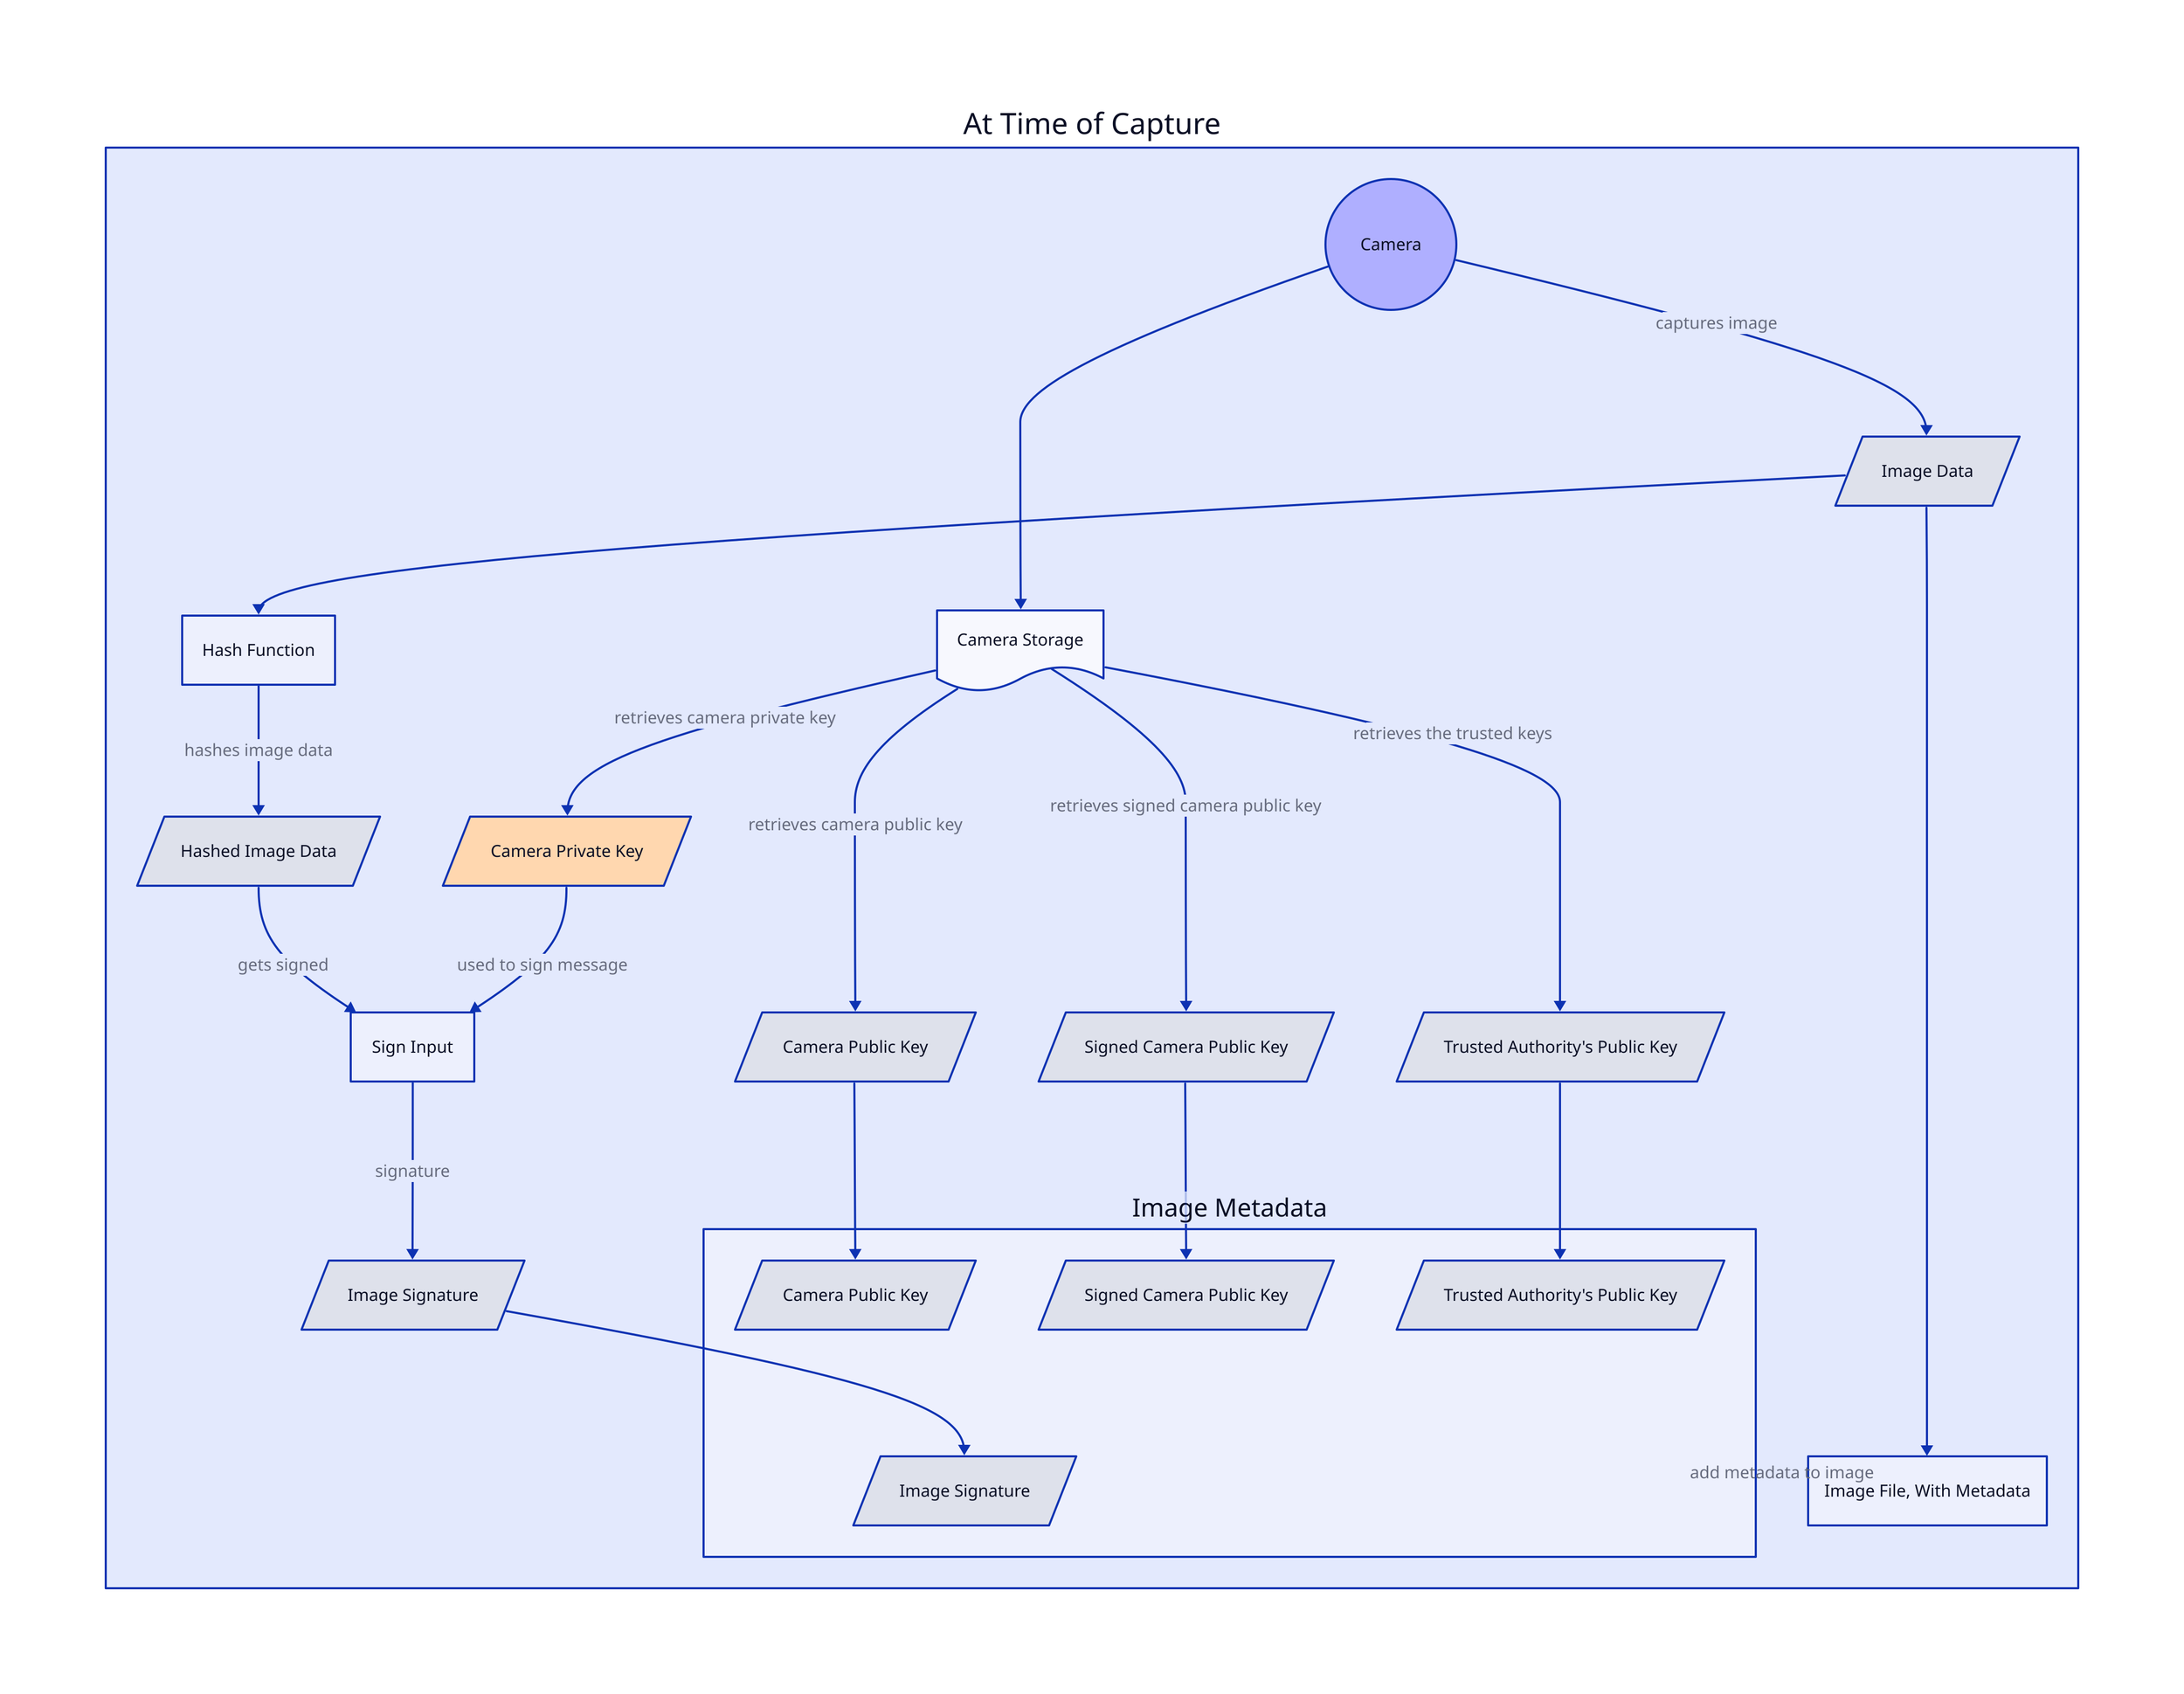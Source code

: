at_capture: At Time of Capture {
    camera: Camera
    camera.shape: circle
    camera.style.fill: "#afafff"

    camera -> camera_storage

    camera_storage: Camera Storage
    camera_storage.shape: document

    camera_pubkey: Camera Public Key
    camera_privkey: Camera Private Key
    signed_camera_pubkey: Signed Camera Public Key
    trusted_keys: Trusted Authority's Public Key

    camera_pubkey.shape: parallelogram
    camera_privkey.shape: parallelogram
    signed_camera_pubkey.shape: parallelogram
    trusted_keys.shape: parallelogram

    camera_privkey.style.fill: "#FFD7AF"

    camera_storage -> camera_pubkey: retrieves camera public key
    camera_storage -> signed_camera_pubkey: retrieves signed camera public key
    camera_storage -> camera_privkey: retrieves camera private key
    camera_storage -> trusted_keys: retrieves the trusted keys

    image_data: Image Data
    image_data.shape: parallelogram
    camera -> image_data: captures image

    hash_function: Hash Function
    image_data -> hash_function

    hashed_image_data: Hashed Image Data
    hashed_image_data.shape: parallelogram
    hash_function -> hashed_image_data: hashes image data

    sign_message: Sign Input
    image_signature: Image Signature
    image_signature.shape: parallelogram

    camera_privkey -> sign_message: used to sign message
    hashed_image_data -> sign_message: gets signed
    sign_message -> image_signature: signature

    image_metadata: Image Metadata {
        image_signature: Image Signature
        camera_pubkey: Camera Public Key
        signed_camera_pubkey: Signed Camera Public Key
        trusted_keys: Trusted Authority's Public Key
        
        image_signature.shape: parallelogram
        camera_pubkey.shape: parallelogram
        signed_camera_pubkey.shape: parallelogram
        trusted_keys.shape: parallelogram
    }

    image_signature -> image_metadata.image_signature
    camera_pubkey -> image_metadata.camera_pubkey
    signed_camera_pubkey -> image_metadata.signed_camera_pubkey
    trusted_keys -> image_metadata.trusted_keys

    image_metadata -> image: add metadata to image
    image_data -> image

    image: Image File, With Metadata
}

